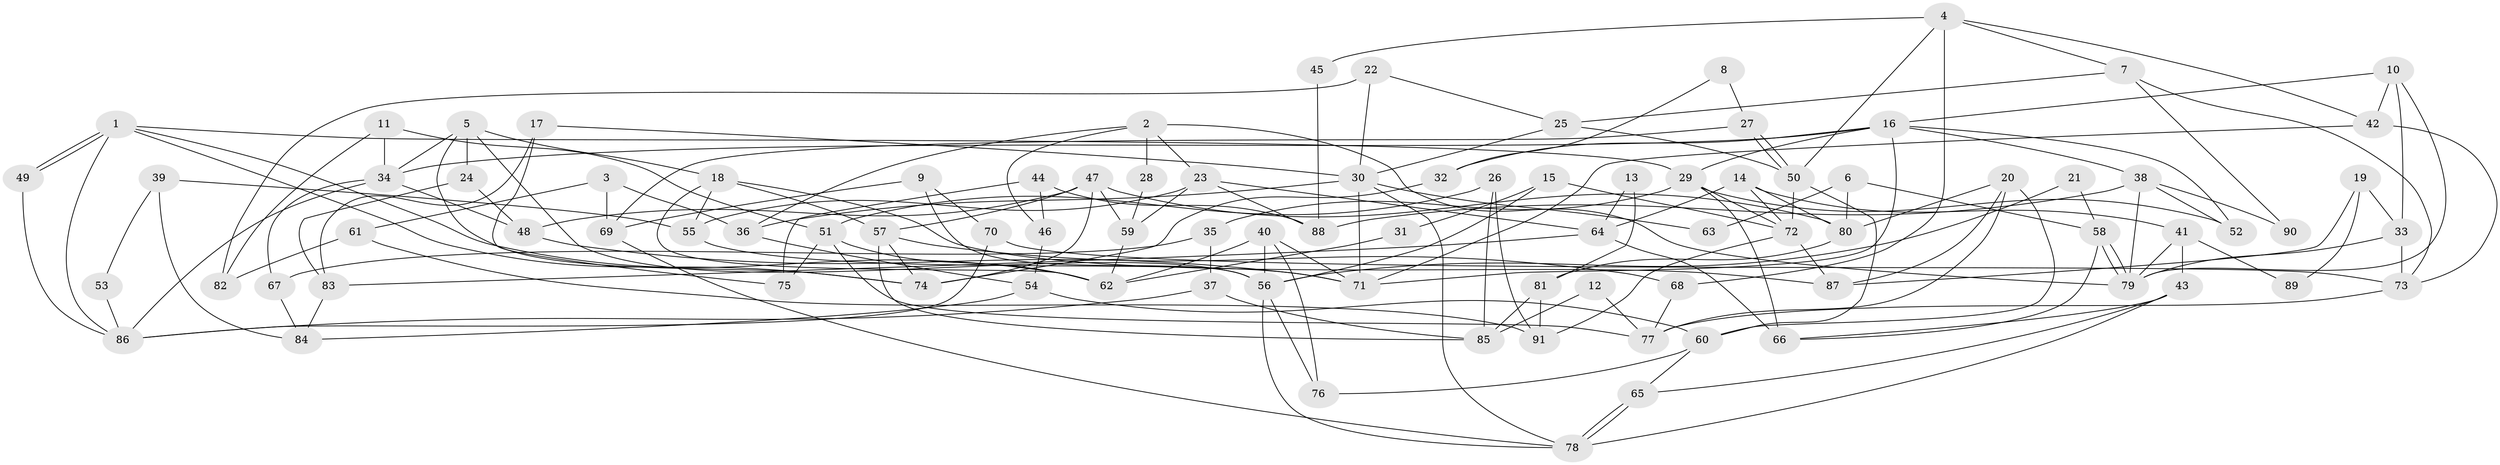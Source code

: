 // Generated by graph-tools (version 1.1) at 2025/26/03/09/25 03:26:14]
// undirected, 91 vertices, 182 edges
graph export_dot {
graph [start="1"]
  node [color=gray90,style=filled];
  1;
  2;
  3;
  4;
  5;
  6;
  7;
  8;
  9;
  10;
  11;
  12;
  13;
  14;
  15;
  16;
  17;
  18;
  19;
  20;
  21;
  22;
  23;
  24;
  25;
  26;
  27;
  28;
  29;
  30;
  31;
  32;
  33;
  34;
  35;
  36;
  37;
  38;
  39;
  40;
  41;
  42;
  43;
  44;
  45;
  46;
  47;
  48;
  49;
  50;
  51;
  52;
  53;
  54;
  55;
  56;
  57;
  58;
  59;
  60;
  61;
  62;
  63;
  64;
  65;
  66;
  67;
  68;
  69;
  70;
  71;
  72;
  73;
  74;
  75;
  76;
  77;
  78;
  79;
  80;
  81;
  82;
  83;
  84;
  85;
  86;
  87;
  88;
  89;
  90;
  91;
  1 -- 49;
  1 -- 49;
  1 -- 74;
  1 -- 29;
  1 -- 62;
  1 -- 86;
  2 -- 79;
  2 -- 36;
  2 -- 23;
  2 -- 28;
  2 -- 46;
  3 -- 36;
  3 -- 61;
  3 -- 69;
  4 -- 42;
  4 -- 50;
  4 -- 7;
  4 -- 45;
  4 -- 68;
  5 -- 18;
  5 -- 34;
  5 -- 24;
  5 -- 56;
  5 -- 74;
  6 -- 80;
  6 -- 58;
  6 -- 63;
  7 -- 73;
  7 -- 25;
  7 -- 90;
  8 -- 27;
  8 -- 32;
  9 -- 56;
  9 -- 69;
  9 -- 70;
  10 -- 16;
  10 -- 33;
  10 -- 42;
  10 -- 79;
  11 -- 51;
  11 -- 34;
  11 -- 82;
  12 -- 77;
  12 -- 85;
  13 -- 64;
  13 -- 81;
  14 -- 72;
  14 -- 64;
  14 -- 41;
  14 -- 80;
  15 -- 56;
  15 -- 72;
  15 -- 31;
  16 -- 71;
  16 -- 38;
  16 -- 29;
  16 -- 32;
  16 -- 34;
  16 -- 52;
  17 -- 30;
  17 -- 83;
  17 -- 75;
  18 -- 55;
  18 -- 62;
  18 -- 57;
  18 -- 87;
  19 -- 33;
  19 -- 87;
  19 -- 89;
  20 -- 80;
  20 -- 87;
  20 -- 60;
  20 -- 77;
  21 -- 58;
  21 -- 56;
  22 -- 25;
  22 -- 30;
  22 -- 82;
  23 -- 88;
  23 -- 55;
  23 -- 59;
  23 -- 64;
  24 -- 48;
  24 -- 83;
  25 -- 50;
  25 -- 30;
  26 -- 51;
  26 -- 85;
  26 -- 91;
  27 -- 69;
  27 -- 50;
  27 -- 50;
  28 -- 59;
  29 -- 35;
  29 -- 52;
  29 -- 66;
  29 -- 72;
  30 -- 71;
  30 -- 36;
  30 -- 63;
  30 -- 78;
  31 -- 62;
  32 -- 74;
  33 -- 73;
  33 -- 79;
  34 -- 48;
  34 -- 67;
  34 -- 86;
  35 -- 37;
  35 -- 67;
  36 -- 54;
  37 -- 86;
  37 -- 85;
  38 -- 79;
  38 -- 52;
  38 -- 88;
  38 -- 90;
  39 -- 55;
  39 -- 84;
  39 -- 53;
  40 -- 76;
  40 -- 56;
  40 -- 62;
  40 -- 71;
  41 -- 79;
  41 -- 43;
  41 -- 89;
  42 -- 73;
  42 -- 71;
  43 -- 78;
  43 -- 65;
  43 -- 66;
  44 -- 46;
  44 -- 75;
  44 -- 88;
  45 -- 88;
  46 -- 54;
  47 -- 74;
  47 -- 59;
  47 -- 48;
  47 -- 57;
  47 -- 80;
  48 -- 71;
  49 -- 86;
  50 -- 60;
  50 -- 72;
  51 -- 77;
  51 -- 62;
  51 -- 75;
  53 -- 86;
  54 -- 60;
  54 -- 84;
  55 -- 71;
  56 -- 78;
  56 -- 76;
  57 -- 68;
  57 -- 74;
  57 -- 85;
  58 -- 79;
  58 -- 79;
  58 -- 66;
  59 -- 62;
  60 -- 65;
  60 -- 76;
  61 -- 82;
  61 -- 91;
  64 -- 66;
  64 -- 83;
  65 -- 78;
  65 -- 78;
  67 -- 84;
  68 -- 77;
  69 -- 78;
  70 -- 86;
  70 -- 73;
  72 -- 87;
  72 -- 91;
  73 -- 77;
  80 -- 81;
  81 -- 91;
  81 -- 85;
  83 -- 84;
}
